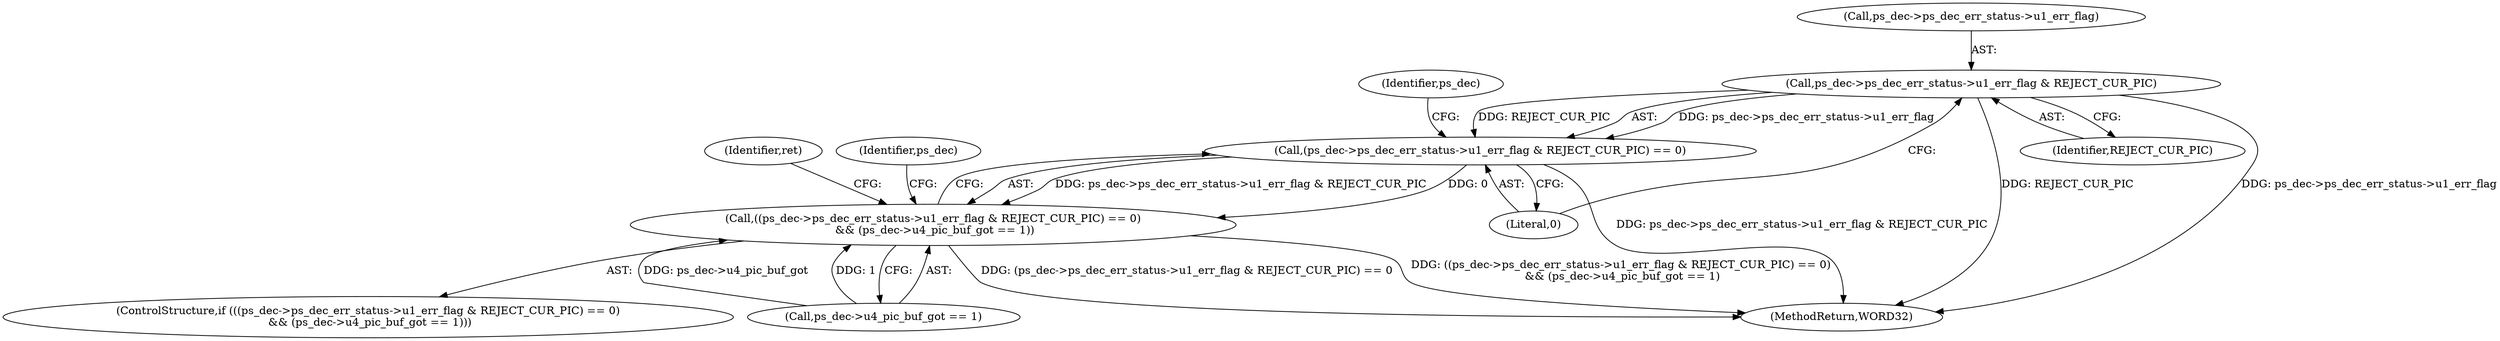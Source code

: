 digraph "0_Android_494561291a503840f385fbcd11d9bc5f4dc502b8@pointer" {
"1001873" [label="(Call,ps_dec->ps_dec_err_status->u1_err_flag & REJECT_CUR_PIC)"];
"1001872" [label="(Call,(ps_dec->ps_dec_err_status->u1_err_flag & REJECT_CUR_PIC) == 0)"];
"1001871" [label="(Call,((ps_dec->ps_dec_err_status->u1_err_flag & REJECT_CUR_PIC) == 0)\n && (ps_dec->u4_pic_buf_got == 1))"];
"1001874" [label="(Call,ps_dec->ps_dec_err_status->u1_err_flag)"];
"1001872" [label="(Call,(ps_dec->ps_dec_err_status->u1_err_flag & REJECT_CUR_PIC) == 0)"];
"1001879" [label="(Identifier,REJECT_CUR_PIC)"];
"1001873" [label="(Call,ps_dec->ps_dec_err_status->u1_err_flag & REJECT_CUR_PIC)"];
"1001888" [label="(Identifier,ret)"];
"1001894" [label="(Identifier,ps_dec)"];
"1001883" [label="(Identifier,ps_dec)"];
"1002226" [label="(MethodReturn,WORD32)"];
"1001881" [label="(Call,ps_dec->u4_pic_buf_got == 1)"];
"1001870" [label="(ControlStructure,if (((ps_dec->ps_dec_err_status->u1_err_flag & REJECT_CUR_PIC) == 0)\n && (ps_dec->u4_pic_buf_got == 1)))"];
"1001880" [label="(Literal,0)"];
"1001871" [label="(Call,((ps_dec->ps_dec_err_status->u1_err_flag & REJECT_CUR_PIC) == 0)\n && (ps_dec->u4_pic_buf_got == 1))"];
"1001873" -> "1001872"  [label="AST: "];
"1001873" -> "1001879"  [label="CFG: "];
"1001874" -> "1001873"  [label="AST: "];
"1001879" -> "1001873"  [label="AST: "];
"1001880" -> "1001873"  [label="CFG: "];
"1001873" -> "1002226"  [label="DDG: REJECT_CUR_PIC"];
"1001873" -> "1002226"  [label="DDG: ps_dec->ps_dec_err_status->u1_err_flag"];
"1001873" -> "1001872"  [label="DDG: ps_dec->ps_dec_err_status->u1_err_flag"];
"1001873" -> "1001872"  [label="DDG: REJECT_CUR_PIC"];
"1001872" -> "1001871"  [label="AST: "];
"1001872" -> "1001880"  [label="CFG: "];
"1001880" -> "1001872"  [label="AST: "];
"1001883" -> "1001872"  [label="CFG: "];
"1001871" -> "1001872"  [label="CFG: "];
"1001872" -> "1002226"  [label="DDG: ps_dec->ps_dec_err_status->u1_err_flag & REJECT_CUR_PIC"];
"1001872" -> "1001871"  [label="DDG: ps_dec->ps_dec_err_status->u1_err_flag & REJECT_CUR_PIC"];
"1001872" -> "1001871"  [label="DDG: 0"];
"1001871" -> "1001870"  [label="AST: "];
"1001871" -> "1001881"  [label="CFG: "];
"1001881" -> "1001871"  [label="AST: "];
"1001888" -> "1001871"  [label="CFG: "];
"1001894" -> "1001871"  [label="CFG: "];
"1001871" -> "1002226"  [label="DDG: (ps_dec->ps_dec_err_status->u1_err_flag & REJECT_CUR_PIC) == 0"];
"1001871" -> "1002226"  [label="DDG: ((ps_dec->ps_dec_err_status->u1_err_flag & REJECT_CUR_PIC) == 0)\n && (ps_dec->u4_pic_buf_got == 1)"];
"1001881" -> "1001871"  [label="DDG: ps_dec->u4_pic_buf_got"];
"1001881" -> "1001871"  [label="DDG: 1"];
}
